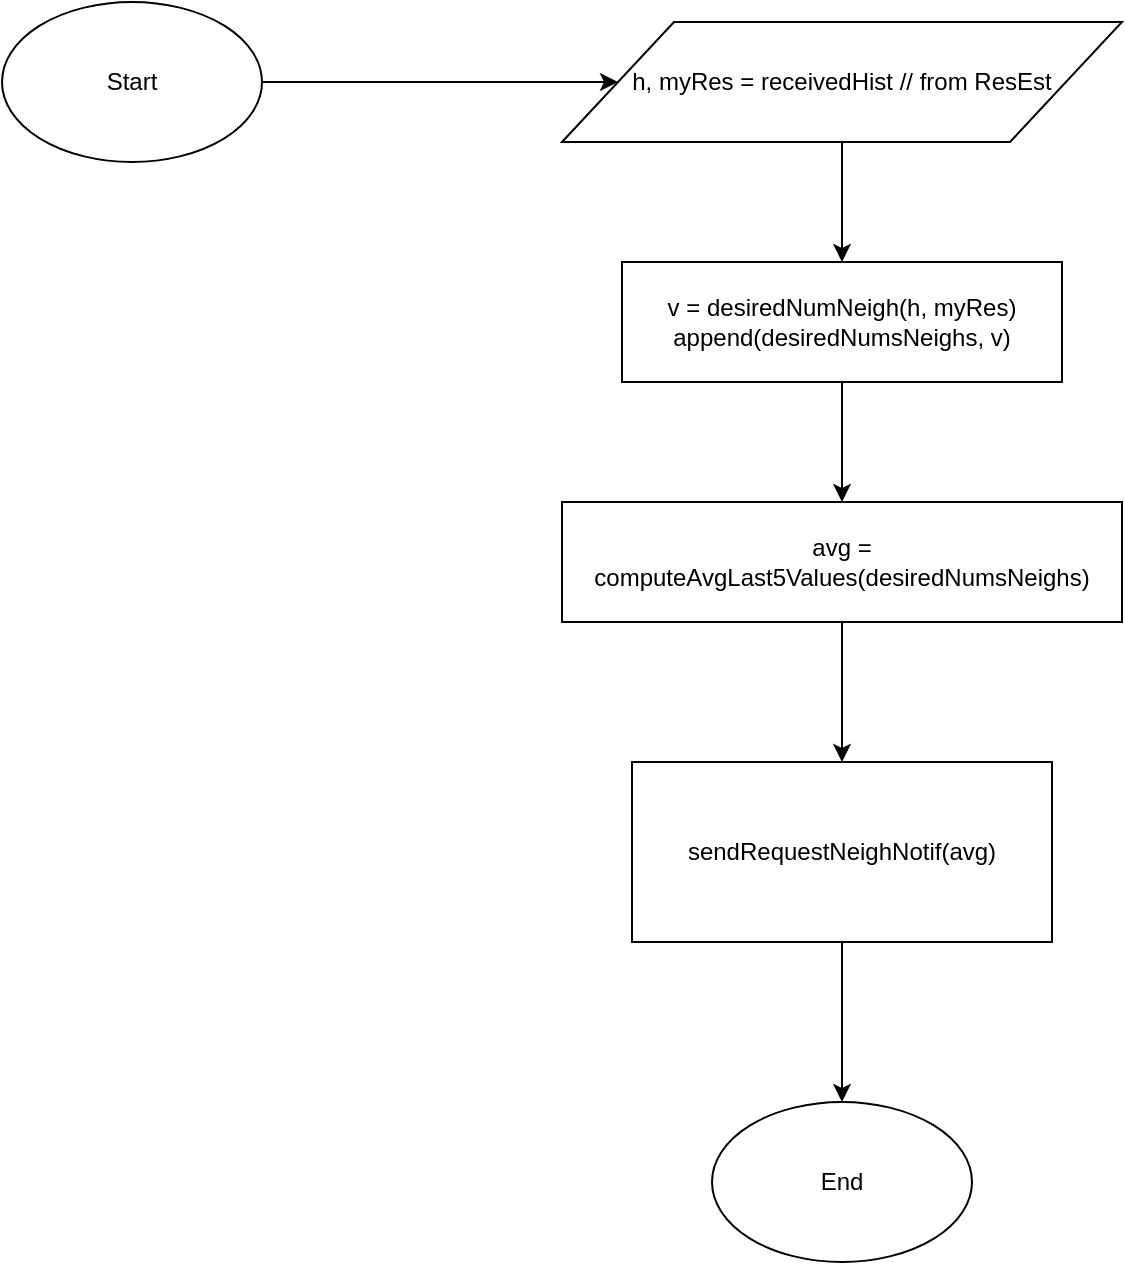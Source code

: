 <mxfile version="12.4.2" type="device" pages="1"><diagram id="l-qHFyu-epeaFj9IGyzo" name="Page-1"><mxGraphModel dx="786" dy="572" grid="1" gridSize="10" guides="1" tooltips="1" connect="1" arrows="1" fold="1" page="1" pageScale="1" pageWidth="827" pageHeight="1169" math="0" shadow="0"><root><mxCell id="0"/><mxCell id="1" parent="0"/><mxCell id="to9luuBPiYExf0xOF7jO-3" style="edgeStyle=orthogonalEdgeStyle;rounded=0;orthogonalLoop=1;jettySize=auto;html=1;exitX=1;exitY=0.5;exitDx=0;exitDy=0;entryX=0;entryY=0.5;entryDx=0;entryDy=0;" parent="1" source="to9luuBPiYExf0xOF7jO-1" target="to9luuBPiYExf0xOF7jO-2" edge="1"><mxGeometry relative="1" as="geometry"/></mxCell><mxCell id="to9luuBPiYExf0xOF7jO-1" value="Start" style="ellipse;whiteSpace=wrap;html=1;" parent="1" vertex="1"><mxGeometry x="80" y="60" width="130" height="80" as="geometry"/></mxCell><mxCell id="to9luuBPiYExf0xOF7jO-5" style="edgeStyle=orthogonalEdgeStyle;rounded=0;orthogonalLoop=1;jettySize=auto;html=1;exitX=0.5;exitY=1;exitDx=0;exitDy=0;entryX=0.5;entryY=0;entryDx=0;entryDy=0;" parent="1" source="to9luuBPiYExf0xOF7jO-2" target="to9luuBPiYExf0xOF7jO-4" edge="1"><mxGeometry relative="1" as="geometry"/></mxCell><mxCell id="to9luuBPiYExf0xOF7jO-2" value="h, myRes = receivedHist // from ResEst" style="shape=parallelogram;perimeter=parallelogramPerimeter;whiteSpace=wrap;html=1;" parent="1" vertex="1"><mxGeometry x="360" y="70" width="280" height="60" as="geometry"/></mxCell><mxCell id="Sb1lB-da7l_8kIr8gcEO-2" style="edgeStyle=orthogonalEdgeStyle;rounded=0;orthogonalLoop=1;jettySize=auto;html=1;exitX=0.5;exitY=1;exitDx=0;exitDy=0;entryX=0.5;entryY=0;entryDx=0;entryDy=0;" edge="1" parent="1" source="to9luuBPiYExf0xOF7jO-4" target="Sb1lB-da7l_8kIr8gcEO-1"><mxGeometry relative="1" as="geometry"/></mxCell><mxCell id="to9luuBPiYExf0xOF7jO-4" value="v = desiredNumNeigh(h, myRes)&lt;br&gt;append(desiredNumsNeighs, v)" style="rounded=0;whiteSpace=wrap;html=1;" parent="1" vertex="1"><mxGeometry x="390" y="190" width="220" height="60" as="geometry"/></mxCell><mxCell id="to9luuBPiYExf0xOF7jO-17" style="edgeStyle=orthogonalEdgeStyle;rounded=0;orthogonalLoop=1;jettySize=auto;html=1;exitX=0.5;exitY=1;exitDx=0;exitDy=0;entryX=0.5;entryY=0;entryDx=0;entryDy=0;" parent="1" source="to9luuBPiYExf0xOF7jO-15" target="to9luuBPiYExf0xOF7jO-16" edge="1"><mxGeometry relative="1" as="geometry"/></mxCell><mxCell id="to9luuBPiYExf0xOF7jO-15" value="sendRequestNeighNotif(avg)" style="rounded=0;whiteSpace=wrap;html=1;" parent="1" vertex="1"><mxGeometry x="395" y="440" width="210" height="90" as="geometry"/></mxCell><mxCell id="to9luuBPiYExf0xOF7jO-16" value="End" style="ellipse;whiteSpace=wrap;html=1;" parent="1" vertex="1"><mxGeometry x="435" y="610" width="130" height="80" as="geometry"/></mxCell><mxCell id="Sb1lB-da7l_8kIr8gcEO-3" style="edgeStyle=orthogonalEdgeStyle;rounded=0;orthogonalLoop=1;jettySize=auto;html=1;exitX=0.5;exitY=1;exitDx=0;exitDy=0;entryX=0.5;entryY=0;entryDx=0;entryDy=0;" edge="1" parent="1" source="Sb1lB-da7l_8kIr8gcEO-1" target="to9luuBPiYExf0xOF7jO-15"><mxGeometry relative="1" as="geometry"/></mxCell><mxCell id="Sb1lB-da7l_8kIr8gcEO-1" value="avg = computeAvgLast5Values(desiredNumsNeighs)" style="rounded=0;whiteSpace=wrap;html=1;" vertex="1" parent="1"><mxGeometry x="360" y="310" width="280" height="60" as="geometry"/></mxCell></root></mxGraphModel></diagram></mxfile>